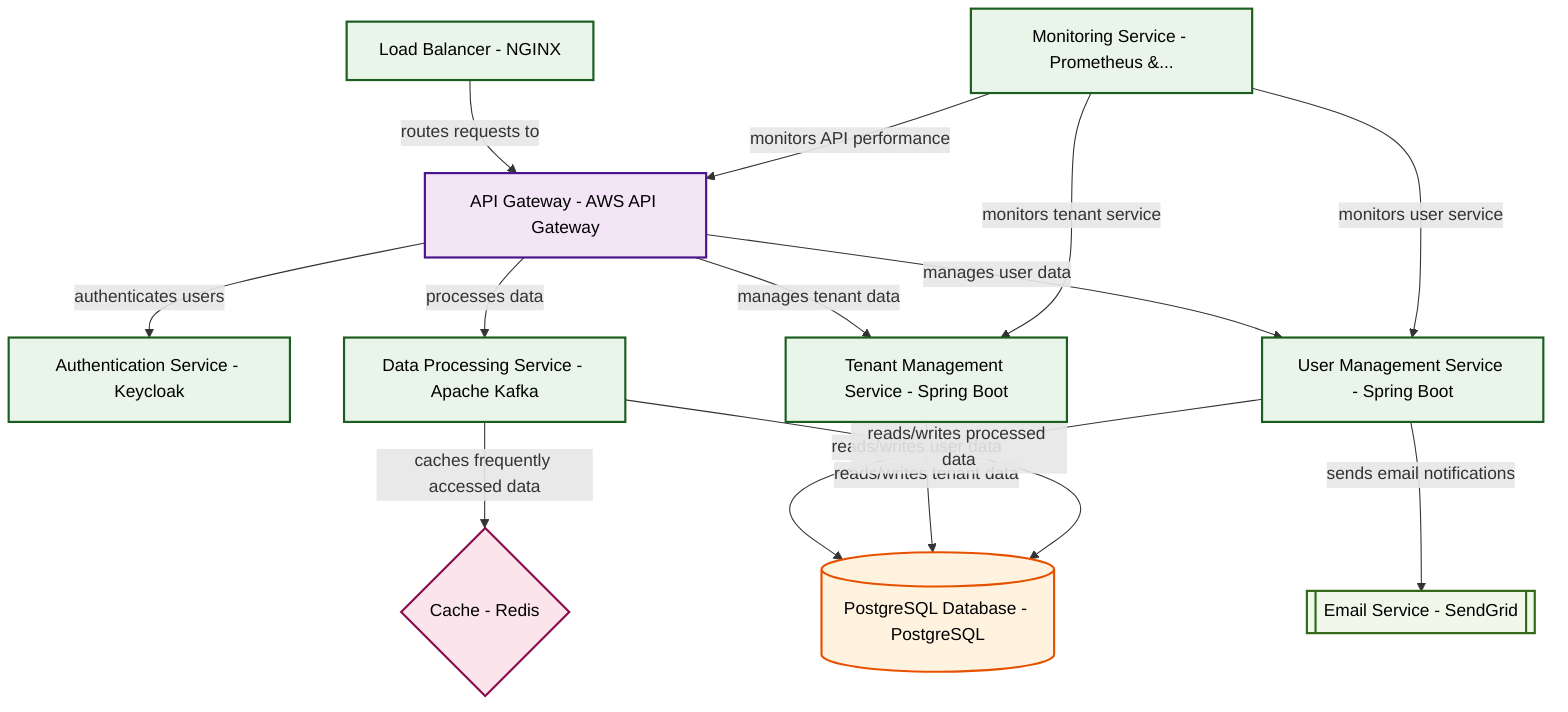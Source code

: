 graph TB

    %% Professional Software Architecture Styling
    classDef userInterface fill:#e1f5fe,stroke:#01579b,stroke-width:2px,color:#000
    classDef apiLayer fill:#f3e5f5,stroke:#4a148c,stroke-width:2px,color:#000
    classDef service fill:#e8f5e8,stroke:#1b5e20,stroke-width:2px,color:#000
    classDef database fill:#fff3e0,stroke:#e65100,stroke-width:2px,color:#000
    classDef cache fill:#fce4ec,stroke:#880e4f,stroke-width:2px,color:#000
    classDef external fill:#f1f8e9,stroke:#33691e,stroke-width:2px,color:#000

    lb1[Load Balancer - NGINX]
    api_gateway[API Gateway - AWS API Gateway]
    auth_service[Authentication Service - Keycloak]
    user_service[User Management Service - Spring Boot]
    tenant_service[Tenant Management Service - Spring Boot]
    data_service[Data Processing Service - Apache Kafka]
    db_postgres[(PostgreSQL Database - PostgreSQL)]
    cache_redis{Cache - Redis}
    monitoring_service[Monitoring Service - Prometheus &...]
    external_smtp[[Email Service - SendGrid]]

    lb1 -->|routes requests to| api_gateway
    api_gateway -->|authenticates users| auth_service
    api_gateway -->|manages user data| user_service
    api_gateway -->|manages tenant data| tenant_service
    api_gateway -->|processes data| data_service
    user_service -->|reads/writes user data| db_postgres
    tenant_service -->|reads/writes tenant data| db_postgres
    data_service -->|reads/writes processed data| db_postgres
    data_service -->|caches frequently accessed data| cache_redis
    monitoring_service -->|monitors API performance| api_gateway
    monitoring_service -->|monitors user service| user_service
    monitoring_service -->|monitors tenant service| tenant_service
    user_service -->|sends email notifications| external_smtp

    class lb1 service
    class api_gateway apiLayer
    class auth_service service
    class user_service service
    class tenant_service service
    class data_service service
    class db_postgres database
    class cache_redis cache
    class monitoring_service service
    class external_smtp external